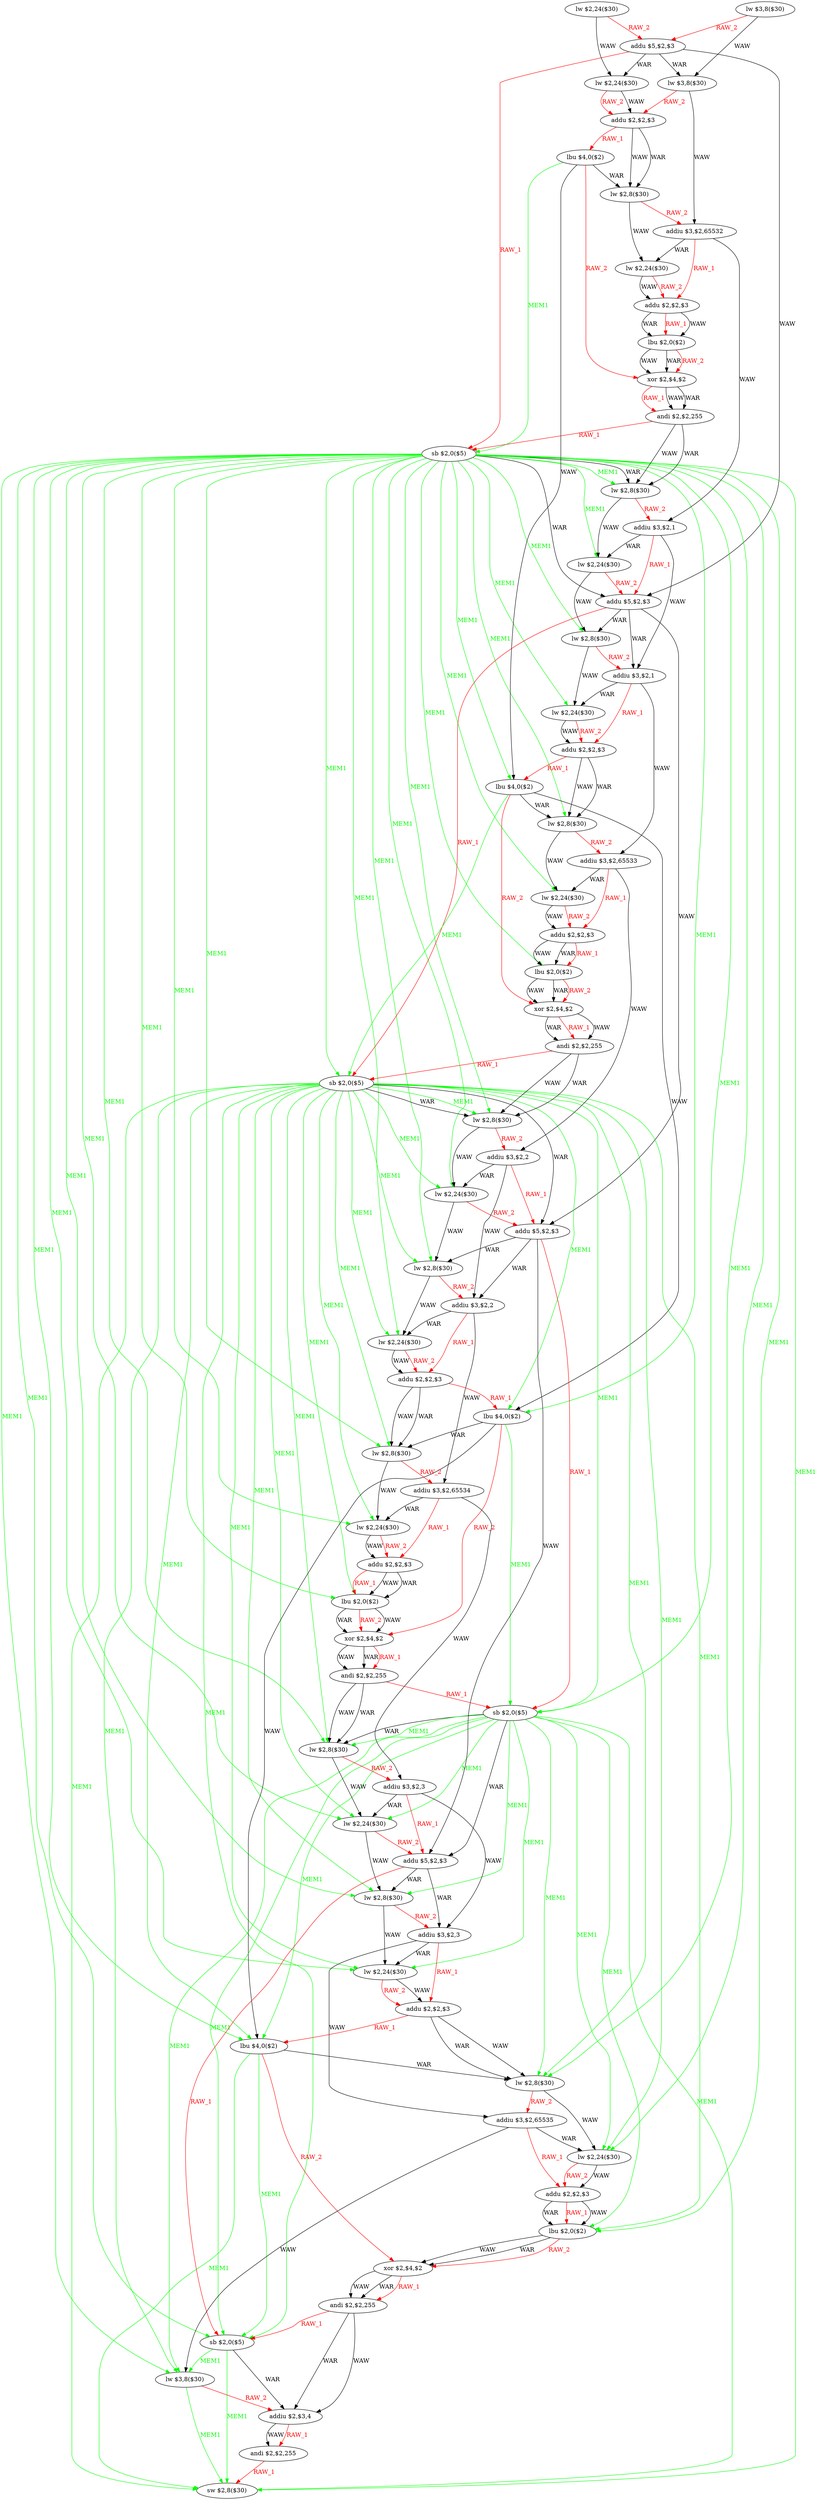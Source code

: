 digraph G1 {
node [shape = ellipse];
i0 [label = "lw $3,8($30)"] ;
i0 ->  i2 [color = red, fontcolor = red, label= "RAW_2"];
i0 ->  i3 [label= "WAW"];
i2 [label = "addu $5,$2,$3"] ;
i2 ->  i3 [label= "WAR"];
i2 ->  i4 [label= "WAR"];
i2 ->  i14 [color = red, fontcolor = red, label= "RAW_1"];
i2 ->  i18 [label= "WAW"];
i3 [label = "lw $3,8($30)"] ;
i3 ->  i5 [color = red, fontcolor = red, label= "RAW_2"];
i3 ->  i8 [label= "WAW"];
i5 [label = "addu $2,$2,$3"] ;
i5 ->  i6 [color = red, fontcolor = red, label= "RAW_1"];
i5 ->  i7 [label= "WAW"];
i5 ->  i7 [label= "WAR"];
i6 [label = "lbu $4,0($2)"] ;
i6 ->  i7 [label= "WAR"];
i6 ->  i12 [color = red, fontcolor = red, label= "RAW_2"];
i6 ->  i14 [color = green, fontcolor = green, label= "MEM1"];
i6 ->  i23 [label= "WAW"];
i7 [label = "lw $2,8($30)"] ;
i7 ->  i8 [color = red, fontcolor = red, label= "RAW_2"];
i7 ->  i9 [label= "WAW"];
i8 [label = "addiu $3,$2,65532"] ;
i8 ->  i9 [label= "WAR"];
i8 ->  i10 [color = red, fontcolor = red, label= "RAW_1"];
i8 ->  i16 [label= "WAW"];
i9 [label = "lw $2,24($30)"] ;
i9 ->  i10 [label= "WAW"];
i9 ->  i10 [color = red, fontcolor = red, label= "RAW_2"];
i10 [label = "addu $2,$2,$3"] ;
i10 ->  i11 [label= "WAW"];
i10 ->  i11 [label= "WAR"];
i10 ->  i11 [color = red, fontcolor = red, label= "RAW_1"];
i11 [label = "lbu $2,0($2)"] ;
i11 ->  i12 [label= "WAW"];
i11 ->  i12 [label= "WAR"];
i11 ->  i12 [color = red, fontcolor = red, label= "RAW_2"];
i12 [label = "xor $2,$4,$2"] ;
i12 ->  i13 [label= "WAW"];
i12 ->  i13 [label= "WAR"];
i12 ->  i13 [color = red, fontcolor = red, label= "RAW_1"];
i13 [label = "andi $2,$2,255"] ;
i13 ->  i14 [color = red, fontcolor = red, label= "RAW_1"];
i13 ->  i15 [label= "WAW"];
i13 ->  i15 [label= "WAR"];
i14 [label = "sb $2,0($5)"] ;
i14 ->  i15 [label= "WAR"];
i14 ->  i15 [color = green, fontcolor = green, label= "MEM1"];
i14 ->  i17 [color = green, fontcolor = green, label= "MEM1"];
i14 ->  i18 [label= "WAR"];
i14 ->  i19 [color = green, fontcolor = green, label= "MEM1"];
i14 ->  i21 [color = green, fontcolor = green, label= "MEM1"];
i14 ->  i23 [color = green, fontcolor = green, label= "MEM1"];
i14 ->  i24 [color = green, fontcolor = green, label= "MEM1"];
i14 ->  i26 [color = green, fontcolor = green, label= "MEM1"];
i14 ->  i28 [color = green, fontcolor = green, label= "MEM1"];
i14 ->  i31 [color = green, fontcolor = green, label= "MEM1"];
i14 ->  i32 [color = green, fontcolor = green, label= "MEM1"];
i14 ->  i34 [color = green, fontcolor = green, label= "MEM1"];
i14 ->  i36 [color = green, fontcolor = green, label= "MEM1"];
i14 ->  i38 [color = green, fontcolor = green, label= "MEM1"];
i14 ->  i40 [color = green, fontcolor = green, label= "MEM1"];
i14 ->  i41 [color = green, fontcolor = green, label= "MEM1"];
i14 ->  i43 [color = green, fontcolor = green, label= "MEM1"];
i14 ->  i45 [color = green, fontcolor = green, label= "MEM1"];
i14 ->  i48 [color = green, fontcolor = green, label= "MEM1"];
i14 ->  i49 [color = green, fontcolor = green, label= "MEM1"];
i14 ->  i51 [color = green, fontcolor = green, label= "MEM1"];
i14 ->  i53 [color = green, fontcolor = green, label= "MEM1"];
i14 ->  i55 [color = green, fontcolor = green, label= "MEM1"];
i14 ->  i57 [color = green, fontcolor = green, label= "MEM1"];
i14 ->  i58 [color = green, fontcolor = green, label= "MEM1"];
i14 ->  i60 [color = green, fontcolor = green, label= "MEM1"];
i14 ->  i62 [color = green, fontcolor = green, label= "MEM1"];
i14 ->  i65 [color = green, fontcolor = green, label= "MEM1"];
i14 ->  i66 [color = green, fontcolor = green, label= "MEM1"];
i14 ->  i69 [color = green, fontcolor = green, label= "MEM1"];
i15 [label = "lw $2,8($30)"] ;
i15 ->  i16 [color = red, fontcolor = red, label= "RAW_2"];
i15 ->  i17 [label= "WAW"];
i16 [label = "addiu $3,$2,1"] ;
i16 ->  i17 [label= "WAR"];
i16 ->  i18 [color = red, fontcolor = red, label= "RAW_1"];
i16 ->  i20 [label= "WAW"];
i17 [label = "lw $2,24($30)"] ;
i17 ->  i18 [color = red, fontcolor = red, label= "RAW_2"];
i17 ->  i19 [label= "WAW"];
i18 [label = "addu $5,$2,$3"] ;
i18 ->  i19 [label= "WAR"];
i18 ->  i20 [label= "WAR"];
i18 ->  i31 [color = red, fontcolor = red, label= "RAW_1"];
i18 ->  i35 [label= "WAW"];
i19 [label = "lw $2,8($30)"] ;
i19 ->  i20 [color = red, fontcolor = red, label= "RAW_2"];
i19 ->  i21 [label= "WAW"];
i20 [label = "addiu $3,$2,1"] ;
i20 ->  i21 [label= "WAR"];
i20 ->  i22 [color = red, fontcolor = red, label= "RAW_1"];
i20 ->  i25 [label= "WAW"];
i21 [label = "lw $2,24($30)"] ;
i21 ->  i22 [label= "WAW"];
i21 ->  i22 [color = red, fontcolor = red, label= "RAW_2"];
i22 [label = "addu $2,$2,$3"] ;
i22 ->  i23 [color = red, fontcolor = red, label= "RAW_1"];
i22 ->  i24 [label= "WAW"];
i22 ->  i24 [label= "WAR"];
i23 [label = "lbu $4,0($2)"] ;
i23 ->  i24 [label= "WAR"];
i23 ->  i29 [color = red, fontcolor = red, label= "RAW_2"];
i23 ->  i31 [color = green, fontcolor = green, label= "MEM1"];
i23 ->  i40 [label= "WAW"];
i24 [label = "lw $2,8($30)"] ;
i24 ->  i25 [color = red, fontcolor = red, label= "RAW_2"];
i24 ->  i26 [label= "WAW"];
i25 [label = "addiu $3,$2,65533"] ;
i25 ->  i26 [label= "WAR"];
i25 ->  i27 [color = red, fontcolor = red, label= "RAW_1"];
i25 ->  i33 [label= "WAW"];
i26 [label = "lw $2,24($30)"] ;
i26 ->  i27 [label= "WAW"];
i26 ->  i27 [color = red, fontcolor = red, label= "RAW_2"];
i27 [label = "addu $2,$2,$3"] ;
i27 ->  i28 [label= "WAW"];
i27 ->  i28 [label= "WAR"];
i27 ->  i28 [color = red, fontcolor = red, label= "RAW_1"];
i28 [label = "lbu $2,0($2)"] ;
i28 ->  i29 [label= "WAW"];
i28 ->  i29 [label= "WAR"];
i28 ->  i29 [color = red, fontcolor = red, label= "RAW_2"];
i29 [label = "xor $2,$4,$2"] ;
i29 ->  i30 [label= "WAW"];
i29 ->  i30 [label= "WAR"];
i29 ->  i30 [color = red, fontcolor = red, label= "RAW_1"];
i30 [label = "andi $2,$2,255"] ;
i30 ->  i31 [color = red, fontcolor = red, label= "RAW_1"];
i30 ->  i32 [label= "WAW"];
i30 ->  i32 [label= "WAR"];
i31 [label = "sb $2,0($5)"] ;
i31 ->  i32 [label= "WAR"];
i31 ->  i32 [color = green, fontcolor = green, label= "MEM1"];
i31 ->  i34 [color = green, fontcolor = green, label= "MEM1"];
i31 ->  i35 [label= "WAR"];
i31 ->  i36 [color = green, fontcolor = green, label= "MEM1"];
i31 ->  i38 [color = green, fontcolor = green, label= "MEM1"];
i31 ->  i40 [color = green, fontcolor = green, label= "MEM1"];
i31 ->  i41 [color = green, fontcolor = green, label= "MEM1"];
i31 ->  i43 [color = green, fontcolor = green, label= "MEM1"];
i31 ->  i45 [color = green, fontcolor = green, label= "MEM1"];
i31 ->  i48 [color = green, fontcolor = green, label= "MEM1"];
i31 ->  i49 [color = green, fontcolor = green, label= "MEM1"];
i31 ->  i51 [color = green, fontcolor = green, label= "MEM1"];
i31 ->  i53 [color = green, fontcolor = green, label= "MEM1"];
i31 ->  i55 [color = green, fontcolor = green, label= "MEM1"];
i31 ->  i57 [color = green, fontcolor = green, label= "MEM1"];
i31 ->  i58 [color = green, fontcolor = green, label= "MEM1"];
i31 ->  i60 [color = green, fontcolor = green, label= "MEM1"];
i31 ->  i62 [color = green, fontcolor = green, label= "MEM1"];
i31 ->  i65 [color = green, fontcolor = green, label= "MEM1"];
i31 ->  i66 [color = green, fontcolor = green, label= "MEM1"];
i31 ->  i69 [color = green, fontcolor = green, label= "MEM1"];
i32 [label = "lw $2,8($30)"] ;
i32 ->  i33 [color = red, fontcolor = red, label= "RAW_2"];
i32 ->  i34 [label= "WAW"];
i33 [label = "addiu $3,$2,2"] ;
i33 ->  i34 [label= "WAR"];
i33 ->  i35 [color = red, fontcolor = red, label= "RAW_1"];
i33 ->  i37 [label= "WAW"];
i34 [label = "lw $2,24($30)"] ;
i34 ->  i35 [color = red, fontcolor = red, label= "RAW_2"];
i34 ->  i36 [label= "WAW"];
i35 [label = "addu $5,$2,$3"] ;
i35 ->  i36 [label= "WAR"];
i35 ->  i37 [label= "WAR"];
i35 ->  i48 [color = red, fontcolor = red, label= "RAW_1"];
i35 ->  i52 [label= "WAW"];
i36 [label = "lw $2,8($30)"] ;
i36 ->  i37 [color = red, fontcolor = red, label= "RAW_2"];
i36 ->  i38 [label= "WAW"];
i37 [label = "addiu $3,$2,2"] ;
i37 ->  i38 [label= "WAR"];
i37 ->  i39 [color = red, fontcolor = red, label= "RAW_1"];
i37 ->  i42 [label= "WAW"];
i38 [label = "lw $2,24($30)"] ;
i38 ->  i39 [label= "WAW"];
i38 ->  i39 [color = red, fontcolor = red, label= "RAW_2"];
i39 [label = "addu $2,$2,$3"] ;
i39 ->  i40 [color = red, fontcolor = red, label= "RAW_1"];
i39 ->  i41 [label= "WAW"];
i39 ->  i41 [label= "WAR"];
i40 [label = "lbu $4,0($2)"] ;
i40 ->  i41 [label= "WAR"];
i40 ->  i46 [color = red, fontcolor = red, label= "RAW_2"];
i40 ->  i48 [color = green, fontcolor = green, label= "MEM1"];
i40 ->  i57 [label= "WAW"];
i41 [label = "lw $2,8($30)"] ;
i41 ->  i42 [color = red, fontcolor = red, label= "RAW_2"];
i41 ->  i43 [label= "WAW"];
i42 [label = "addiu $3,$2,65534"] ;
i42 ->  i43 [label= "WAR"];
i42 ->  i44 [color = red, fontcolor = red, label= "RAW_1"];
i42 ->  i50 [label= "WAW"];
i43 [label = "lw $2,24($30)"] ;
i43 ->  i44 [label= "WAW"];
i43 ->  i44 [color = red, fontcolor = red, label= "RAW_2"];
i44 [label = "addu $2,$2,$3"] ;
i44 ->  i45 [label= "WAW"];
i44 ->  i45 [label= "WAR"];
i44 ->  i45 [color = red, fontcolor = red, label= "RAW_1"];
i45 [label = "lbu $2,0($2)"] ;
i45 ->  i46 [label= "WAW"];
i45 ->  i46 [label= "WAR"];
i45 ->  i46 [color = red, fontcolor = red, label= "RAW_2"];
i46 [label = "xor $2,$4,$2"] ;
i46 ->  i47 [label= "WAW"];
i46 ->  i47 [label= "WAR"];
i46 ->  i47 [color = red, fontcolor = red, label= "RAW_1"];
i47 [label = "andi $2,$2,255"] ;
i47 ->  i48 [color = red, fontcolor = red, label= "RAW_1"];
i47 ->  i49 [label= "WAW"];
i47 ->  i49 [label= "WAR"];
i48 [label = "sb $2,0($5)"] ;
i48 ->  i49 [label= "WAR"];
i48 ->  i49 [color = green, fontcolor = green, label= "MEM1"];
i48 ->  i51 [color = green, fontcolor = green, label= "MEM1"];
i48 ->  i52 [label= "WAR"];
i48 ->  i53 [color = green, fontcolor = green, label= "MEM1"];
i48 ->  i55 [color = green, fontcolor = green, label= "MEM1"];
i48 ->  i57 [color = green, fontcolor = green, label= "MEM1"];
i48 ->  i58 [color = green, fontcolor = green, label= "MEM1"];
i48 ->  i60 [color = green, fontcolor = green, label= "MEM1"];
i48 ->  i62 [color = green, fontcolor = green, label= "MEM1"];
i48 ->  i65 [color = green, fontcolor = green, label= "MEM1"];
i48 ->  i66 [color = green, fontcolor = green, label= "MEM1"];
i48 ->  i69 [color = green, fontcolor = green, label= "MEM1"];
i49 [label = "lw $2,8($30)"] ;
i49 ->  i50 [color = red, fontcolor = red, label= "RAW_2"];
i49 ->  i51 [label= "WAW"];
i50 [label = "addiu $3,$2,3"] ;
i50 ->  i51 [label= "WAR"];
i50 ->  i52 [color = red, fontcolor = red, label= "RAW_1"];
i50 ->  i54 [label= "WAW"];
i51 [label = "lw $2,24($30)"] ;
i51 ->  i52 [color = red, fontcolor = red, label= "RAW_2"];
i51 ->  i53 [label= "WAW"];
i52 [label = "addu $5,$2,$3"] ;
i52 ->  i53 [label= "WAR"];
i52 ->  i54 [label= "WAR"];
i52 ->  i65 [color = red, fontcolor = red, label= "RAW_1"];
i53 [label = "lw $2,8($30)"] ;
i53 ->  i54 [color = red, fontcolor = red, label= "RAW_2"];
i53 ->  i55 [label= "WAW"];
i54 [label = "addiu $3,$2,3"] ;
i54 ->  i55 [label= "WAR"];
i54 ->  i56 [color = red, fontcolor = red, label= "RAW_1"];
i54 ->  i59 [label= "WAW"];
i55 [label = "lw $2,24($30)"] ;
i55 ->  i56 [label= "WAW"];
i55 ->  i56 [color = red, fontcolor = red, label= "RAW_2"];
i56 [label = "addu $2,$2,$3"] ;
i56 ->  i57 [color = red, fontcolor = red, label= "RAW_1"];
i56 ->  i58 [label= "WAW"];
i56 ->  i58 [label= "WAR"];
i57 [label = "lbu $4,0($2)"] ;
i57 ->  i58 [label= "WAR"];
i57 ->  i63 [color = red, fontcolor = red, label= "RAW_2"];
i57 ->  i65 [color = green, fontcolor = green, label= "MEM1"];
i57 ->  i69 [color = green, fontcolor = green, label= "MEM1"];
i58 [label = "lw $2,8($30)"] ;
i58 ->  i59 [color = red, fontcolor = red, label= "RAW_2"];
i58 ->  i60 [label= "WAW"];
i59 [label = "addiu $3,$2,65535"] ;
i59 ->  i60 [label= "WAR"];
i59 ->  i61 [color = red, fontcolor = red, label= "RAW_1"];
i59 ->  i66 [label= "WAW"];
i60 [label = "lw $2,24($30)"] ;
i60 ->  i61 [label= "WAW"];
i60 ->  i61 [color = red, fontcolor = red, label= "RAW_2"];
i61 [label = "addu $2,$2,$3"] ;
i61 ->  i62 [label= "WAW"];
i61 ->  i62 [label= "WAR"];
i61 ->  i62 [color = red, fontcolor = red, label= "RAW_1"];
i62 [label = "lbu $2,0($2)"] ;
i62 ->  i63 [label= "WAW"];
i62 ->  i63 [label= "WAR"];
i62 ->  i63 [color = red, fontcolor = red, label= "RAW_2"];
i63 [label = "xor $2,$4,$2"] ;
i63 ->  i64 [label= "WAW"];
i63 ->  i64 [label= "WAR"];
i63 ->  i64 [color = red, fontcolor = red, label= "RAW_1"];
i64 [label = "andi $2,$2,255"] ;
i64 ->  i65 [color = red, fontcolor = red, label= "RAW_1"];
i64 ->  i67 [label= "WAW"];
i64 ->  i67 [label= "WAR"];
i65 [label = "sb $2,0($5)"] ;
i65 ->  i66 [color = green, fontcolor = green, label= "MEM1"];
i65 ->  i67 [label= "WAR"];
i65 ->  i69 [color = green, fontcolor = green, label= "MEM1"];
i66 [label = "lw $3,8($30)"] ;
i66 ->  i67 [color = red, fontcolor = red, label= "RAW_2"];
i66 ->  i69 [color = green, fontcolor = green, label= "MEM1"];
i67 [label = "addiu $2,$3,4"] ;
i67 ->  i68 [label= "WAW"];
i67 ->  i68 [color = red, fontcolor = red, label= "RAW_1"];
i68 [label = "andi $2,$2,255"] ;
i68 ->  i69 [color = red, fontcolor = red, label= "RAW_1"];
i69 [label = "sw $2,8($30)"] ;
i4 [label = "lw $2,24($30)"] ;
i4 ->  i5 [label= "WAW"];
i4 ->  i5 [color = red, fontcolor = red, label= "RAW_2"];
i1 [label = "lw $2,24($30)"] ;
i1 ->  i2 [color = red, fontcolor = red, label= "RAW_2"];
i1 ->  i4 [label= "WAW"];
}
